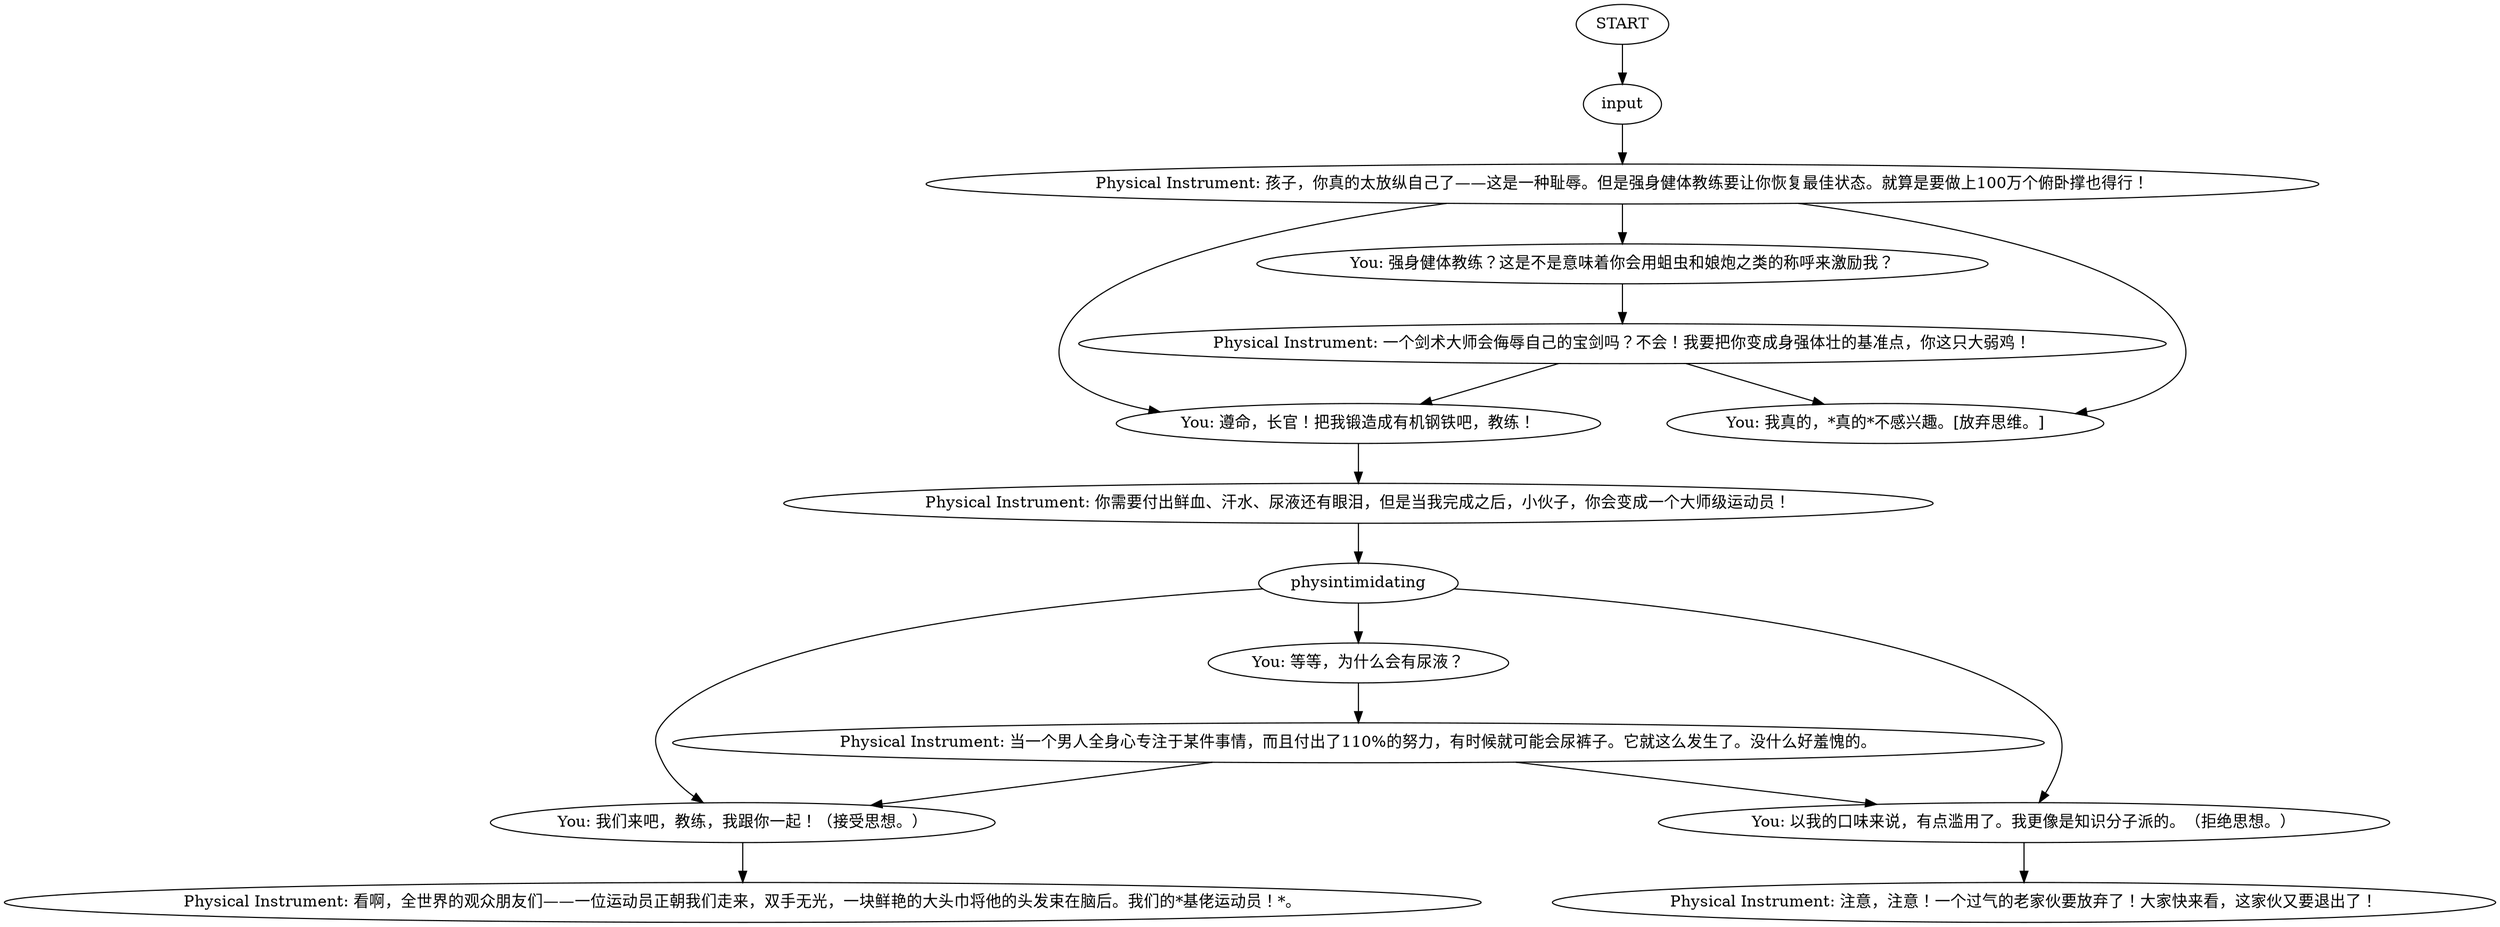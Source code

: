 # THOUGHT / COACH PHYSICAL INSTRUMENT
# Physical Instrument is really adamant about yelling at you. something-something triggers the thought
# ==================================================
digraph G {
	  0 [label="START"];
	  1 [label="input"];
	  2 [label="Physical Instrument: 当一个男人全身心专注于某件事情，而且付出了110%的努力，有时候就可能会尿裤子。它就这么发生了。没什么好羞愧的。"];
	  3 [label="You: 遵命，长官！把我锻造成有机钢铁吧，教练！"];
	  4 [label="You: 强身健体教练？这是不是意味着你会用蛆虫和娘炮之类的称呼来激励我？"];
	  5 [label="You: 等等，为什么会有尿液？"];
	  6 [label="You: 我们来吧，教练，我跟你一起！（接受思想。）"];
	  7 [label="Physical Instrument: 孩子，你真的太放纵自己了——这是一种耻辱。但是强身健体教练要让你恢复最佳状态。就算是要做上100万个俯卧撑也得行！"];
	  8 [label="Physical Instrument: 一个剑术大师会侮辱自己的宝剑吗？不会！我要把你变成身强体壮的基准点，你这只大弱鸡！"];
	  10 [label="You: 我真的，*真的*不感兴趣。[放弃思维。]"];
	  11 [label="Physical Instrument: 注意，注意！一个过气的老家伙要放弃了！大家快来看，这家伙又要退出了！"];
	  12 [label="Physical Instrument: 看啊，全世界的观众朋友们——一位运动员正朝我们走来，双手无光，一块鲜艳的大头巾将他的头发束在脑后。我们的*基佬运动员！*。"];
	  13 [label="You: 以我的口味来说，有点滥用了。我更像是知识分子派的。（拒绝思想。）"];
	  14 [label="physintimidating"];
	  15 [label="Physical Instrument: 你需要付出鲜血、汗水、尿液还有眼泪，但是当我完成之后，小伙子，你会变成一个大师级运动员！"];
	  0 -> 1
	  1 -> 7
	  2 -> 13
	  2 -> 6
	  3 -> 15
	  4 -> 8
	  5 -> 2
	  6 -> 12
	  7 -> 10
	  7 -> 3
	  7 -> 4
	  8 -> 10
	  8 -> 3
	  13 -> 11
	  14 -> 13
	  14 -> 5
	  14 -> 6
	  15 -> 14
}

